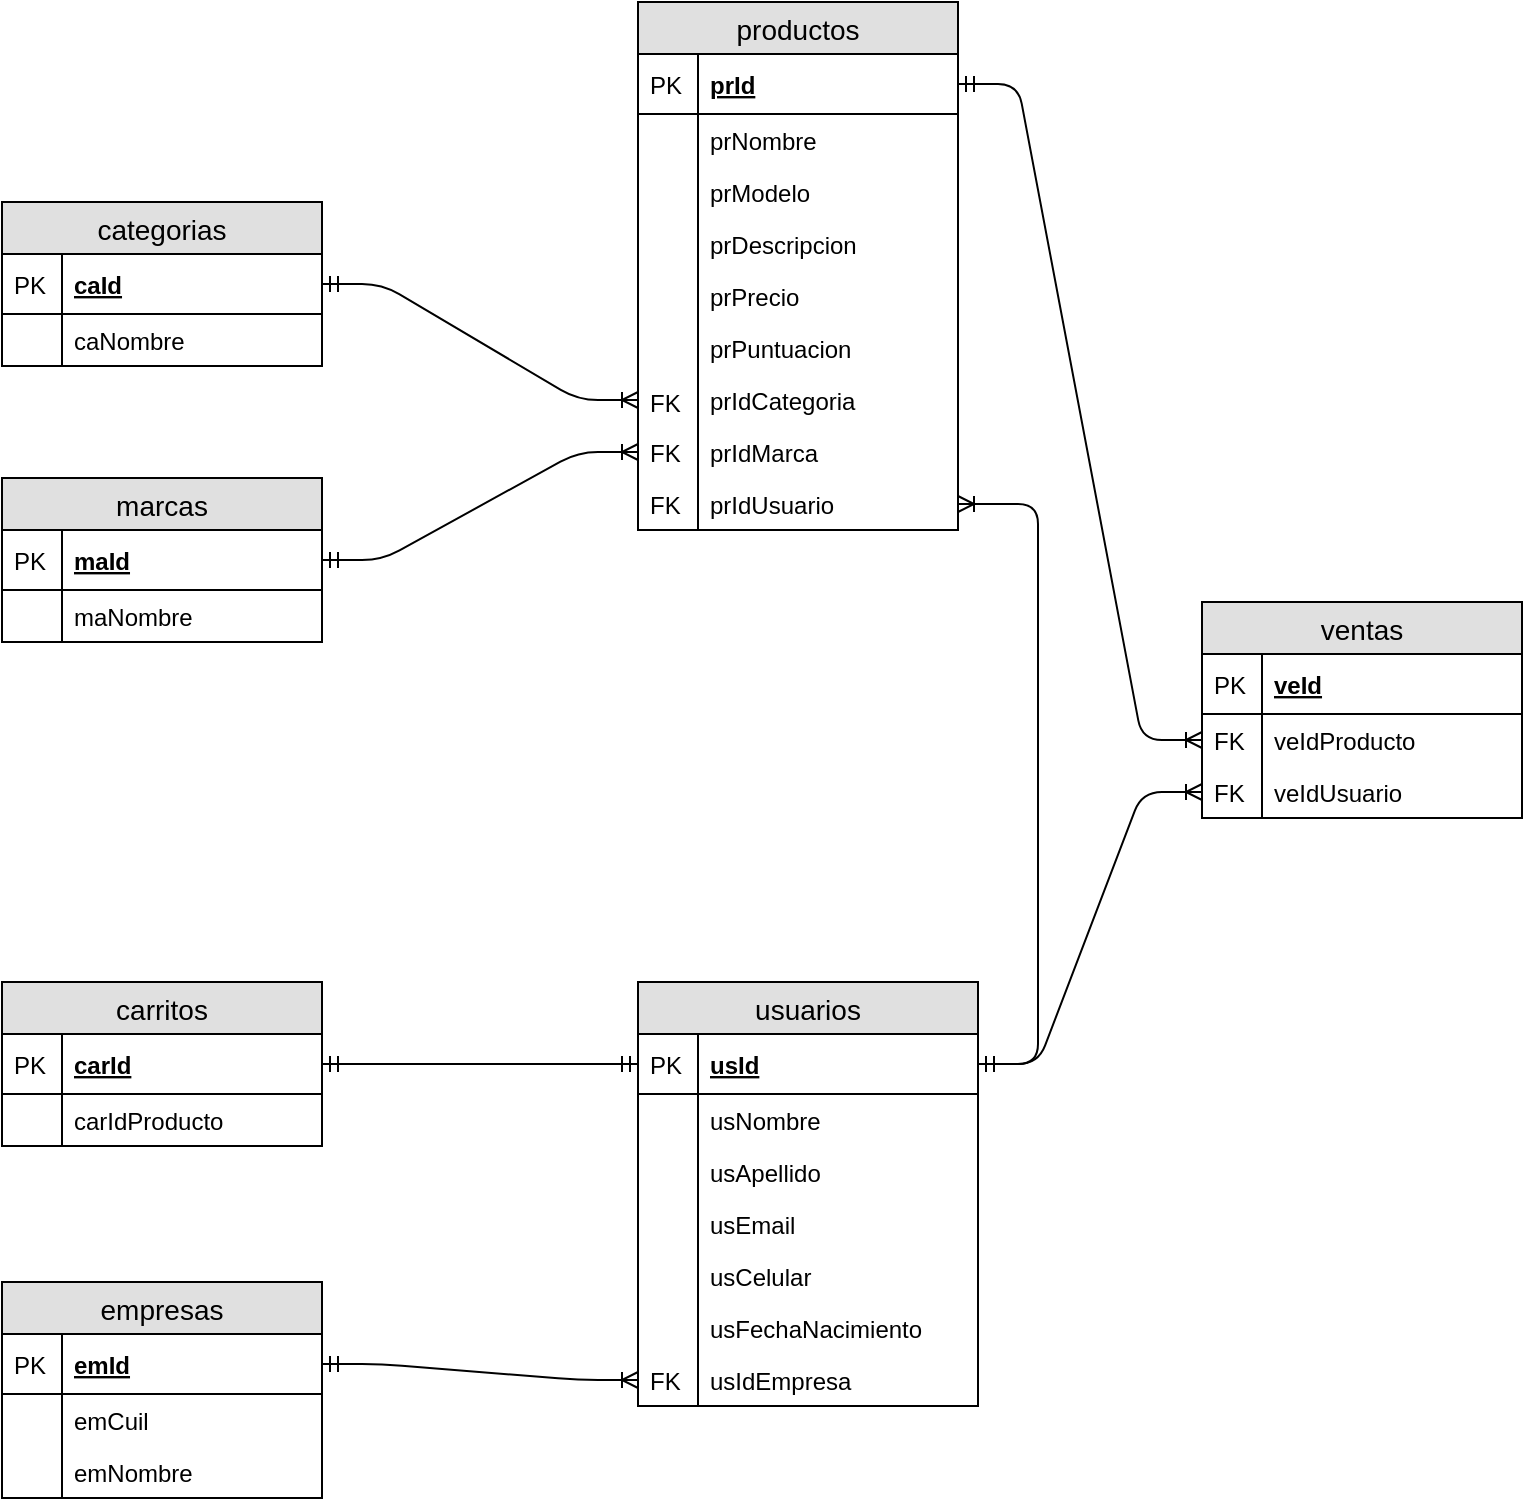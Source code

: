 <mxfile version="12.6.7" type="device"><diagram id="C5RBs43oDa-KdzZeNtuy" name="Page-1"><mxGraphModel dx="868" dy="2771" grid="1" gridSize="10" guides="1" tooltips="1" connect="1" arrows="1" fold="1" page="1" pageScale="1" pageWidth="827" pageHeight="1169" math="0" shadow="0"><root><mxCell id="WIyWlLk6GJQsqaUBKTNV-0"/><mxCell id="WIyWlLk6GJQsqaUBKTNV-1" parent="WIyWlLk6GJQsqaUBKTNV-0"/><mxCell id="QU6KXP6dnhP72UzNSpV4-4" value="productos" style="swimlane;fontStyle=0;childLayout=stackLayout;horizontal=1;startSize=26;fillColor=#e0e0e0;horizontalStack=0;resizeParent=1;resizeParentMax=0;resizeLast=0;collapsible=1;marginBottom=0;swimlaneFillColor=#ffffff;align=center;fontSize=14;" parent="WIyWlLk6GJQsqaUBKTNV-1" vertex="1"><mxGeometry x="358" y="-1920" width="160" height="264" as="geometry"/></mxCell><mxCell id="QU6KXP6dnhP72UzNSpV4-5" value="prId" style="shape=partialRectangle;top=0;left=0;right=0;bottom=1;align=left;verticalAlign=middle;fillColor=none;spacingLeft=34;spacingRight=4;overflow=hidden;rotatable=0;points=[[0,0.5],[1,0.5]];portConstraint=eastwest;dropTarget=0;fontStyle=5;fontSize=12;" parent="QU6KXP6dnhP72UzNSpV4-4" vertex="1"><mxGeometry y="26" width="160" height="30" as="geometry"/></mxCell><mxCell id="QU6KXP6dnhP72UzNSpV4-6" value="PK" style="shape=partialRectangle;top=0;left=0;bottom=0;fillColor=none;align=left;verticalAlign=middle;spacingLeft=4;spacingRight=4;overflow=hidden;rotatable=0;points=[];portConstraint=eastwest;part=1;fontSize=12;" parent="QU6KXP6dnhP72UzNSpV4-5" vertex="1" connectable="0"><mxGeometry width="30" height="30" as="geometry"/></mxCell><mxCell id="QU6KXP6dnhP72UzNSpV4-7" value="prNombre" style="shape=partialRectangle;top=0;left=0;right=0;bottom=0;align=left;verticalAlign=top;fillColor=none;spacingLeft=34;spacingRight=4;overflow=hidden;rotatable=0;points=[[0,0.5],[1,0.5]];portConstraint=eastwest;dropTarget=0;fontSize=12;" parent="QU6KXP6dnhP72UzNSpV4-4" vertex="1"><mxGeometry y="56" width="160" height="26" as="geometry"/></mxCell><mxCell id="QU6KXP6dnhP72UzNSpV4-8" value="" style="shape=partialRectangle;top=0;left=0;bottom=0;fillColor=none;align=left;verticalAlign=top;spacingLeft=4;spacingRight=4;overflow=hidden;rotatable=0;points=[];portConstraint=eastwest;part=1;fontSize=12;" parent="QU6KXP6dnhP72UzNSpV4-7" vertex="1" connectable="0"><mxGeometry width="30" height="26" as="geometry"/></mxCell><mxCell id="QU6KXP6dnhP72UzNSpV4-9" value="prModelo" style="shape=partialRectangle;top=0;left=0;right=0;bottom=0;align=left;verticalAlign=top;fillColor=none;spacingLeft=34;spacingRight=4;overflow=hidden;rotatable=0;points=[[0,0.5],[1,0.5]];portConstraint=eastwest;dropTarget=0;fontSize=12;" parent="QU6KXP6dnhP72UzNSpV4-4" vertex="1"><mxGeometry y="82" width="160" height="26" as="geometry"/></mxCell><mxCell id="QU6KXP6dnhP72UzNSpV4-10" value="" style="shape=partialRectangle;top=0;left=0;bottom=0;fillColor=none;align=left;verticalAlign=top;spacingLeft=4;spacingRight=4;overflow=hidden;rotatable=0;points=[];portConstraint=eastwest;part=1;fontSize=12;" parent="QU6KXP6dnhP72UzNSpV4-9" vertex="1" connectable="0"><mxGeometry width="30" height="26" as="geometry"/></mxCell><mxCell id="QU6KXP6dnhP72UzNSpV4-11" value="prDescripcion" style="shape=partialRectangle;top=0;left=0;right=0;bottom=0;align=left;verticalAlign=top;fillColor=none;spacingLeft=34;spacingRight=4;overflow=hidden;rotatable=0;points=[[0,0.5],[1,0.5]];portConstraint=eastwest;dropTarget=0;fontSize=12;" parent="QU6KXP6dnhP72UzNSpV4-4" vertex="1"><mxGeometry y="108" width="160" height="26" as="geometry"/></mxCell><mxCell id="QU6KXP6dnhP72UzNSpV4-12" value="" style="shape=partialRectangle;top=0;left=0;bottom=0;fillColor=none;align=left;verticalAlign=top;spacingLeft=4;spacingRight=4;overflow=hidden;rotatable=0;points=[];portConstraint=eastwest;part=1;fontSize=12;" parent="QU6KXP6dnhP72UzNSpV4-11" vertex="1" connectable="0"><mxGeometry width="30" height="26" as="geometry"/></mxCell><mxCell id="QU6KXP6dnhP72UzNSpV4-15" value="prPrecio" style="shape=partialRectangle;top=0;left=0;right=0;bottom=0;align=left;verticalAlign=top;fillColor=none;spacingLeft=34;spacingRight=4;overflow=hidden;rotatable=0;points=[[0,0.5],[1,0.5]];portConstraint=eastwest;dropTarget=0;fontSize=12;" parent="QU6KXP6dnhP72UzNSpV4-4" vertex="1"><mxGeometry y="134" width="160" height="26" as="geometry"/></mxCell><mxCell id="QU6KXP6dnhP72UzNSpV4-16" value="" style="shape=partialRectangle;top=0;left=0;bottom=0;fillColor=none;align=left;verticalAlign=top;spacingLeft=4;spacingRight=4;overflow=hidden;rotatable=0;points=[];portConstraint=eastwest;part=1;fontSize=12;" parent="QU6KXP6dnhP72UzNSpV4-15" vertex="1" connectable="0"><mxGeometry width="30" height="26" as="geometry"/></mxCell><mxCell id="QU6KXP6dnhP72UzNSpV4-17" value="prPuntuacion" style="shape=partialRectangle;top=0;left=0;right=0;bottom=0;align=left;verticalAlign=top;fillColor=none;spacingLeft=34;spacingRight=4;overflow=hidden;rotatable=0;points=[[0,0.5],[1,0.5]];portConstraint=eastwest;dropTarget=0;fontSize=12;" parent="QU6KXP6dnhP72UzNSpV4-4" vertex="1"><mxGeometry y="160" width="160" height="26" as="geometry"/></mxCell><mxCell id="QU6KXP6dnhP72UzNSpV4-18" value="" style="shape=partialRectangle;top=0;left=0;bottom=0;fillColor=none;align=left;verticalAlign=top;spacingLeft=4;spacingRight=4;overflow=hidden;rotatable=0;points=[];portConstraint=eastwest;part=1;fontSize=12;" parent="QU6KXP6dnhP72UzNSpV4-17" vertex="1" connectable="0"><mxGeometry width="30" height="26" as="geometry"/></mxCell><mxCell id="QU6KXP6dnhP72UzNSpV4-19" value="prIdCategoria" style="shape=partialRectangle;top=0;left=0;right=0;bottom=0;align=left;verticalAlign=top;fillColor=none;spacingLeft=34;spacingRight=4;overflow=hidden;rotatable=0;points=[[0,0.5],[1,0.5]];portConstraint=eastwest;dropTarget=0;fontSize=12;" parent="QU6KXP6dnhP72UzNSpV4-4" vertex="1"><mxGeometry y="186" width="160" height="26" as="geometry"/></mxCell><mxCell id="QU6KXP6dnhP72UzNSpV4-20" value="FK" style="shape=partialRectangle;top=0;left=0;bottom=0;fillColor=none;align=left;verticalAlign=top;spacingLeft=4;spacingRight=4;overflow=hidden;rotatable=0;points=[];portConstraint=eastwest;part=1;fontSize=12;" parent="QU6KXP6dnhP72UzNSpV4-19" vertex="1" connectable="0"><mxGeometry y="1" width="30" height="26" as="geometry"/></mxCell><mxCell id="QU6KXP6dnhP72UzNSpV4-21" value="prIdMarca" style="shape=partialRectangle;top=0;left=0;right=0;bottom=0;align=left;verticalAlign=top;fillColor=none;spacingLeft=34;spacingRight=4;overflow=hidden;rotatable=0;points=[[0,0.5],[1,0.5]];portConstraint=eastwest;dropTarget=0;fontSize=12;" parent="QU6KXP6dnhP72UzNSpV4-4" vertex="1"><mxGeometry y="212" width="160" height="26" as="geometry"/></mxCell><mxCell id="QU6KXP6dnhP72UzNSpV4-22" value="FK" style="shape=partialRectangle;top=0;left=0;bottom=0;fillColor=none;align=left;verticalAlign=top;spacingLeft=4;spacingRight=4;overflow=hidden;rotatable=0;points=[];portConstraint=eastwest;part=1;fontSize=12;" parent="QU6KXP6dnhP72UzNSpV4-21" vertex="1" connectable="0"><mxGeometry width="30" height="26" as="geometry"/></mxCell><mxCell id="xQthVyVcaCWMMtrR1IkQ-0" value="prIdUsuario" style="shape=partialRectangle;top=0;left=0;right=0;bottom=0;align=left;verticalAlign=top;fillColor=none;spacingLeft=34;spacingRight=4;overflow=hidden;rotatable=0;points=[[0,0.5],[1,0.5]];portConstraint=eastwest;dropTarget=0;fontSize=12;" vertex="1" parent="QU6KXP6dnhP72UzNSpV4-4"><mxGeometry y="238" width="160" height="26" as="geometry"/></mxCell><mxCell id="xQthVyVcaCWMMtrR1IkQ-1" value="FK" style="shape=partialRectangle;top=0;left=0;bottom=0;fillColor=none;align=left;verticalAlign=top;spacingLeft=4;spacingRight=4;overflow=hidden;rotatable=0;points=[];portConstraint=eastwest;part=1;fontSize=12;" vertex="1" connectable="0" parent="xQthVyVcaCWMMtrR1IkQ-0"><mxGeometry width="30" height="26" as="geometry"/></mxCell><mxCell id="QU6KXP6dnhP72UzNSpV4-23" value="categorias" style="swimlane;fontStyle=0;childLayout=stackLayout;horizontal=1;startSize=26;fillColor=#e0e0e0;horizontalStack=0;resizeParent=1;resizeParentMax=0;resizeLast=0;collapsible=1;marginBottom=0;swimlaneFillColor=#ffffff;align=center;fontSize=14;" parent="WIyWlLk6GJQsqaUBKTNV-1" vertex="1"><mxGeometry x="40" y="-1820" width="160" height="82" as="geometry"/></mxCell><mxCell id="QU6KXP6dnhP72UzNSpV4-24" value="caId" style="shape=partialRectangle;top=0;left=0;right=0;bottom=1;align=left;verticalAlign=middle;fillColor=none;spacingLeft=34;spacingRight=4;overflow=hidden;rotatable=0;points=[[0,0.5],[1,0.5]];portConstraint=eastwest;dropTarget=0;fontStyle=5;fontSize=12;" parent="QU6KXP6dnhP72UzNSpV4-23" vertex="1"><mxGeometry y="26" width="160" height="30" as="geometry"/></mxCell><mxCell id="QU6KXP6dnhP72UzNSpV4-25" value="PK" style="shape=partialRectangle;top=0;left=0;bottom=0;fillColor=none;align=left;verticalAlign=middle;spacingLeft=4;spacingRight=4;overflow=hidden;rotatable=0;points=[];portConstraint=eastwest;part=1;fontSize=12;" parent="QU6KXP6dnhP72UzNSpV4-24" vertex="1" connectable="0"><mxGeometry width="30" height="30" as="geometry"/></mxCell><mxCell id="QU6KXP6dnhP72UzNSpV4-26" value="caNombre" style="shape=partialRectangle;top=0;left=0;right=0;bottom=0;align=left;verticalAlign=top;fillColor=none;spacingLeft=34;spacingRight=4;overflow=hidden;rotatable=0;points=[[0,0.5],[1,0.5]];portConstraint=eastwest;dropTarget=0;fontSize=12;" parent="QU6KXP6dnhP72UzNSpV4-23" vertex="1"><mxGeometry y="56" width="160" height="26" as="geometry"/></mxCell><mxCell id="QU6KXP6dnhP72UzNSpV4-27" value="" style="shape=partialRectangle;top=0;left=0;bottom=0;fillColor=none;align=left;verticalAlign=top;spacingLeft=4;spacingRight=4;overflow=hidden;rotatable=0;points=[];portConstraint=eastwest;part=1;fontSize=12;" parent="QU6KXP6dnhP72UzNSpV4-26" vertex="1" connectable="0"><mxGeometry width="30" height="26" as="geometry"/></mxCell><mxCell id="QU6KXP6dnhP72UzNSpV4-34" value="marcas" style="swimlane;fontStyle=0;childLayout=stackLayout;horizontal=1;startSize=26;fillColor=#e0e0e0;horizontalStack=0;resizeParent=1;resizeParentMax=0;resizeLast=0;collapsible=1;marginBottom=0;swimlaneFillColor=#ffffff;align=center;fontSize=14;" parent="WIyWlLk6GJQsqaUBKTNV-1" vertex="1"><mxGeometry x="40" y="-1682" width="160" height="82" as="geometry"/></mxCell><mxCell id="QU6KXP6dnhP72UzNSpV4-35" value="maId" style="shape=partialRectangle;top=0;left=0;right=0;bottom=1;align=left;verticalAlign=middle;fillColor=none;spacingLeft=34;spacingRight=4;overflow=hidden;rotatable=0;points=[[0,0.5],[1,0.5]];portConstraint=eastwest;dropTarget=0;fontStyle=5;fontSize=12;" parent="QU6KXP6dnhP72UzNSpV4-34" vertex="1"><mxGeometry y="26" width="160" height="30" as="geometry"/></mxCell><mxCell id="QU6KXP6dnhP72UzNSpV4-36" value="PK" style="shape=partialRectangle;top=0;left=0;bottom=0;fillColor=none;align=left;verticalAlign=middle;spacingLeft=4;spacingRight=4;overflow=hidden;rotatable=0;points=[];portConstraint=eastwest;part=1;fontSize=12;" parent="QU6KXP6dnhP72UzNSpV4-35" vertex="1" connectable="0"><mxGeometry width="30" height="30" as="geometry"/></mxCell><mxCell id="QU6KXP6dnhP72UzNSpV4-37" value="maNombre" style="shape=partialRectangle;top=0;left=0;right=0;bottom=0;align=left;verticalAlign=top;fillColor=none;spacingLeft=34;spacingRight=4;overflow=hidden;rotatable=0;points=[[0,0.5],[1,0.5]];portConstraint=eastwest;dropTarget=0;fontSize=12;" parent="QU6KXP6dnhP72UzNSpV4-34" vertex="1"><mxGeometry y="56" width="160" height="26" as="geometry"/></mxCell><mxCell id="QU6KXP6dnhP72UzNSpV4-38" value="" style="shape=partialRectangle;top=0;left=0;bottom=0;fillColor=none;align=left;verticalAlign=top;spacingLeft=4;spacingRight=4;overflow=hidden;rotatable=0;points=[];portConstraint=eastwest;part=1;fontSize=12;" parent="QU6KXP6dnhP72UzNSpV4-37" vertex="1" connectable="0"><mxGeometry width="30" height="26" as="geometry"/></mxCell><mxCell id="QU6KXP6dnhP72UzNSpV4-45" value="usuarios" style="swimlane;fontStyle=0;childLayout=stackLayout;horizontal=1;startSize=26;fillColor=#e0e0e0;horizontalStack=0;resizeParent=1;resizeParentMax=0;resizeLast=0;collapsible=1;marginBottom=0;swimlaneFillColor=#ffffff;align=center;fontSize=14;" parent="WIyWlLk6GJQsqaUBKTNV-1" vertex="1"><mxGeometry x="358" y="-1430" width="170" height="212" as="geometry"/></mxCell><mxCell id="QU6KXP6dnhP72UzNSpV4-46" value="usId" style="shape=partialRectangle;top=0;left=0;right=0;bottom=1;align=left;verticalAlign=middle;fillColor=none;spacingLeft=34;spacingRight=4;overflow=hidden;rotatable=0;points=[[0,0.5],[1,0.5]];portConstraint=eastwest;dropTarget=0;fontStyle=5;fontSize=12;" parent="QU6KXP6dnhP72UzNSpV4-45" vertex="1"><mxGeometry y="26" width="170" height="30" as="geometry"/></mxCell><mxCell id="QU6KXP6dnhP72UzNSpV4-47" value="PK" style="shape=partialRectangle;top=0;left=0;bottom=0;fillColor=none;align=left;verticalAlign=middle;spacingLeft=4;spacingRight=4;overflow=hidden;rotatable=0;points=[];portConstraint=eastwest;part=1;fontSize=12;" parent="QU6KXP6dnhP72UzNSpV4-46" vertex="1" connectable="0"><mxGeometry width="30" height="30" as="geometry"/></mxCell><mxCell id="QU6KXP6dnhP72UzNSpV4-48" value="usNombre" style="shape=partialRectangle;top=0;left=0;right=0;bottom=0;align=left;verticalAlign=top;fillColor=none;spacingLeft=34;spacingRight=4;overflow=hidden;rotatable=0;points=[[0,0.5],[1,0.5]];portConstraint=eastwest;dropTarget=0;fontSize=12;" parent="QU6KXP6dnhP72UzNSpV4-45" vertex="1"><mxGeometry y="56" width="170" height="26" as="geometry"/></mxCell><mxCell id="QU6KXP6dnhP72UzNSpV4-49" value="" style="shape=partialRectangle;top=0;left=0;bottom=0;fillColor=none;align=left;verticalAlign=top;spacingLeft=4;spacingRight=4;overflow=hidden;rotatable=0;points=[];portConstraint=eastwest;part=1;fontSize=12;" parent="QU6KXP6dnhP72UzNSpV4-48" vertex="1" connectable="0"><mxGeometry width="30" height="26" as="geometry"/></mxCell><mxCell id="QU6KXP6dnhP72UzNSpV4-50" value="usApellido" style="shape=partialRectangle;top=0;left=0;right=0;bottom=0;align=left;verticalAlign=top;fillColor=none;spacingLeft=34;spacingRight=4;overflow=hidden;rotatable=0;points=[[0,0.5],[1,0.5]];portConstraint=eastwest;dropTarget=0;fontSize=12;" parent="QU6KXP6dnhP72UzNSpV4-45" vertex="1"><mxGeometry y="82" width="170" height="26" as="geometry"/></mxCell><mxCell id="QU6KXP6dnhP72UzNSpV4-51" value="" style="shape=partialRectangle;top=0;left=0;bottom=0;fillColor=none;align=left;verticalAlign=top;spacingLeft=4;spacingRight=4;overflow=hidden;rotatable=0;points=[];portConstraint=eastwest;part=1;fontSize=12;" parent="QU6KXP6dnhP72UzNSpV4-50" vertex="1" connectable="0"><mxGeometry width="30" height="26" as="geometry"/></mxCell><mxCell id="QU6KXP6dnhP72UzNSpV4-52" value="usEmail" style="shape=partialRectangle;top=0;left=0;right=0;bottom=0;align=left;verticalAlign=top;fillColor=none;spacingLeft=34;spacingRight=4;overflow=hidden;rotatable=0;points=[[0,0.5],[1,0.5]];portConstraint=eastwest;dropTarget=0;fontSize=12;" parent="QU6KXP6dnhP72UzNSpV4-45" vertex="1"><mxGeometry y="108" width="170" height="26" as="geometry"/></mxCell><mxCell id="QU6KXP6dnhP72UzNSpV4-53" value="" style="shape=partialRectangle;top=0;left=0;bottom=0;fillColor=none;align=left;verticalAlign=top;spacingLeft=4;spacingRight=4;overflow=hidden;rotatable=0;points=[];portConstraint=eastwest;part=1;fontSize=12;" parent="QU6KXP6dnhP72UzNSpV4-52" vertex="1" connectable="0"><mxGeometry width="30" height="26" as="geometry"/></mxCell><mxCell id="QU6KXP6dnhP72UzNSpV4-114" value="usCelular" style="shape=partialRectangle;top=0;left=0;right=0;bottom=0;align=left;verticalAlign=top;fillColor=none;spacingLeft=34;spacingRight=4;overflow=hidden;rotatable=0;points=[[0,0.5],[1,0.5]];portConstraint=eastwest;dropTarget=0;fontSize=12;" parent="QU6KXP6dnhP72UzNSpV4-45" vertex="1"><mxGeometry y="134" width="170" height="26" as="geometry"/></mxCell><mxCell id="QU6KXP6dnhP72UzNSpV4-115" value="" style="shape=partialRectangle;top=0;left=0;bottom=0;fillColor=none;align=left;verticalAlign=top;spacingLeft=4;spacingRight=4;overflow=hidden;rotatable=0;points=[];portConstraint=eastwest;part=1;fontSize=12;" parent="QU6KXP6dnhP72UzNSpV4-114" vertex="1" connectable="0"><mxGeometry width="30" height="26" as="geometry"/></mxCell><mxCell id="QU6KXP6dnhP72UzNSpV4-116" value="usFechaNacimiento" style="shape=partialRectangle;top=0;left=0;right=0;bottom=0;align=left;verticalAlign=top;fillColor=none;spacingLeft=34;spacingRight=4;overflow=hidden;rotatable=0;points=[[0,0.5],[1,0.5]];portConstraint=eastwest;dropTarget=0;fontSize=12;" parent="QU6KXP6dnhP72UzNSpV4-45" vertex="1"><mxGeometry y="160" width="170" height="26" as="geometry"/></mxCell><mxCell id="QU6KXP6dnhP72UzNSpV4-117" value="" style="shape=partialRectangle;top=0;left=0;bottom=0;fillColor=none;align=left;verticalAlign=top;spacingLeft=4;spacingRight=4;overflow=hidden;rotatable=0;points=[];portConstraint=eastwest;part=1;fontSize=12;" parent="QU6KXP6dnhP72UzNSpV4-116" vertex="1" connectable="0"><mxGeometry width="30" height="26" as="geometry"/></mxCell><mxCell id="QU6KXP6dnhP72UzNSpV4-121" value="usIdEmpresa" style="shape=partialRectangle;top=0;left=0;right=0;bottom=0;align=left;verticalAlign=top;fillColor=none;spacingLeft=34;spacingRight=4;overflow=hidden;rotatable=0;points=[[0,0.5],[1,0.5]];portConstraint=eastwest;dropTarget=0;fontSize=12;" parent="QU6KXP6dnhP72UzNSpV4-45" vertex="1"><mxGeometry y="186" width="170" height="26" as="geometry"/></mxCell><mxCell id="QU6KXP6dnhP72UzNSpV4-122" value="FK" style="shape=partialRectangle;top=0;left=0;bottom=0;fillColor=none;align=left;verticalAlign=top;spacingLeft=4;spacingRight=4;overflow=hidden;rotatable=0;points=[];portConstraint=eastwest;part=1;fontSize=12;" parent="QU6KXP6dnhP72UzNSpV4-121" vertex="1" connectable="0"><mxGeometry width="30" height="26" as="geometry"/></mxCell><mxCell id="QU6KXP6dnhP72UzNSpV4-56" value="empresas" style="swimlane;fontStyle=0;childLayout=stackLayout;horizontal=1;startSize=26;fillColor=#e0e0e0;horizontalStack=0;resizeParent=1;resizeParentMax=0;resizeLast=0;collapsible=1;marginBottom=0;swimlaneFillColor=#ffffff;align=center;fontSize=14;" parent="WIyWlLk6GJQsqaUBKTNV-1" vertex="1"><mxGeometry x="40" y="-1280" width="160" height="108" as="geometry"/></mxCell><mxCell id="QU6KXP6dnhP72UzNSpV4-57" value="emId" style="shape=partialRectangle;top=0;left=0;right=0;bottom=1;align=left;verticalAlign=middle;fillColor=none;spacingLeft=34;spacingRight=4;overflow=hidden;rotatable=0;points=[[0,0.5],[1,0.5]];portConstraint=eastwest;dropTarget=0;fontStyle=5;fontSize=12;" parent="QU6KXP6dnhP72UzNSpV4-56" vertex="1"><mxGeometry y="26" width="160" height="30" as="geometry"/></mxCell><mxCell id="QU6KXP6dnhP72UzNSpV4-58" value="PK" style="shape=partialRectangle;top=0;left=0;bottom=0;fillColor=none;align=left;verticalAlign=middle;spacingLeft=4;spacingRight=4;overflow=hidden;rotatable=0;points=[];portConstraint=eastwest;part=1;fontSize=12;" parent="QU6KXP6dnhP72UzNSpV4-57" vertex="1" connectable="0"><mxGeometry width="30" height="30" as="geometry"/></mxCell><mxCell id="QU6KXP6dnhP72UzNSpV4-59" value="emCuil" style="shape=partialRectangle;top=0;left=0;right=0;bottom=0;align=left;verticalAlign=top;fillColor=none;spacingLeft=34;spacingRight=4;overflow=hidden;rotatable=0;points=[[0,0.5],[1,0.5]];portConstraint=eastwest;dropTarget=0;fontSize=12;" parent="QU6KXP6dnhP72UzNSpV4-56" vertex="1"><mxGeometry y="56" width="160" height="26" as="geometry"/></mxCell><mxCell id="QU6KXP6dnhP72UzNSpV4-60" value="" style="shape=partialRectangle;top=0;left=0;bottom=0;fillColor=none;align=left;verticalAlign=top;spacingLeft=4;spacingRight=4;overflow=hidden;rotatable=0;points=[];portConstraint=eastwest;part=1;fontSize=12;" parent="QU6KXP6dnhP72UzNSpV4-59" vertex="1" connectable="0"><mxGeometry width="30" height="26" as="geometry"/></mxCell><mxCell id="QU6KXP6dnhP72UzNSpV4-61" value="emNombre" style="shape=partialRectangle;top=0;left=0;right=0;bottom=0;align=left;verticalAlign=top;fillColor=none;spacingLeft=34;spacingRight=4;overflow=hidden;rotatable=0;points=[[0,0.5],[1,0.5]];portConstraint=eastwest;dropTarget=0;fontSize=12;" parent="QU6KXP6dnhP72UzNSpV4-56" vertex="1"><mxGeometry y="82" width="160" height="26" as="geometry"/></mxCell><mxCell id="QU6KXP6dnhP72UzNSpV4-62" value="" style="shape=partialRectangle;top=0;left=0;bottom=0;fillColor=none;align=left;verticalAlign=top;spacingLeft=4;spacingRight=4;overflow=hidden;rotatable=0;points=[];portConstraint=eastwest;part=1;fontSize=12;" parent="QU6KXP6dnhP72UzNSpV4-61" vertex="1" connectable="0"><mxGeometry width="30" height="26" as="geometry"/></mxCell><mxCell id="QU6KXP6dnhP72UzNSpV4-67" value="carritos" style="swimlane;fontStyle=0;childLayout=stackLayout;horizontal=1;startSize=26;fillColor=#e0e0e0;horizontalStack=0;resizeParent=1;resizeParentMax=0;resizeLast=0;collapsible=1;marginBottom=0;swimlaneFillColor=#ffffff;align=center;fontSize=14;" parent="WIyWlLk6GJQsqaUBKTNV-1" vertex="1"><mxGeometry x="40" y="-1430" width="160" height="82" as="geometry"/></mxCell><mxCell id="QU6KXP6dnhP72UzNSpV4-68" value="carId" style="shape=partialRectangle;top=0;left=0;right=0;bottom=1;align=left;verticalAlign=middle;fillColor=none;spacingLeft=34;spacingRight=4;overflow=hidden;rotatable=0;points=[[0,0.5],[1,0.5]];portConstraint=eastwest;dropTarget=0;fontStyle=5;fontSize=12;" parent="QU6KXP6dnhP72UzNSpV4-67" vertex="1"><mxGeometry y="26" width="160" height="30" as="geometry"/></mxCell><mxCell id="QU6KXP6dnhP72UzNSpV4-69" value="PK" style="shape=partialRectangle;top=0;left=0;bottom=0;fillColor=none;align=left;verticalAlign=middle;spacingLeft=4;spacingRight=4;overflow=hidden;rotatable=0;points=[];portConstraint=eastwest;part=1;fontSize=12;" parent="QU6KXP6dnhP72UzNSpV4-68" vertex="1" connectable="0"><mxGeometry width="30" height="30" as="geometry"/></mxCell><mxCell id="QU6KXP6dnhP72UzNSpV4-70" value="carIdProducto" style="shape=partialRectangle;top=0;left=0;right=0;bottom=0;align=left;verticalAlign=top;fillColor=none;spacingLeft=34;spacingRight=4;overflow=hidden;rotatable=0;points=[[0,0.5],[1,0.5]];portConstraint=eastwest;dropTarget=0;fontSize=12;" parent="QU6KXP6dnhP72UzNSpV4-67" vertex="1"><mxGeometry y="56" width="160" height="26" as="geometry"/></mxCell><mxCell id="QU6KXP6dnhP72UzNSpV4-71" value="" style="shape=partialRectangle;top=0;left=0;bottom=0;fillColor=none;align=left;verticalAlign=top;spacingLeft=4;spacingRight=4;overflow=hidden;rotatable=0;points=[];portConstraint=eastwest;part=1;fontSize=12;" parent="QU6KXP6dnhP72UzNSpV4-70" vertex="1" connectable="0"><mxGeometry width="30" height="26" as="geometry"/></mxCell><mxCell id="QU6KXP6dnhP72UzNSpV4-89" value="ventas" style="swimlane;fontStyle=0;childLayout=stackLayout;horizontal=1;startSize=26;fillColor=#e0e0e0;horizontalStack=0;resizeParent=1;resizeParentMax=0;resizeLast=0;collapsible=1;marginBottom=0;swimlaneFillColor=#ffffff;align=center;fontSize=14;" parent="WIyWlLk6GJQsqaUBKTNV-1" vertex="1"><mxGeometry x="640" y="-1620" width="160" height="108" as="geometry"/></mxCell><mxCell id="QU6KXP6dnhP72UzNSpV4-90" value="veId" style="shape=partialRectangle;top=0;left=0;right=0;bottom=1;align=left;verticalAlign=middle;fillColor=none;spacingLeft=34;spacingRight=4;overflow=hidden;rotatable=0;points=[[0,0.5],[1,0.5]];portConstraint=eastwest;dropTarget=0;fontStyle=5;fontSize=12;" parent="QU6KXP6dnhP72UzNSpV4-89" vertex="1"><mxGeometry y="26" width="160" height="30" as="geometry"/></mxCell><mxCell id="QU6KXP6dnhP72UzNSpV4-91" value="PK" style="shape=partialRectangle;top=0;left=0;bottom=0;fillColor=none;align=left;verticalAlign=middle;spacingLeft=4;spacingRight=4;overflow=hidden;rotatable=0;points=[];portConstraint=eastwest;part=1;fontSize=12;" parent="QU6KXP6dnhP72UzNSpV4-90" vertex="1" connectable="0"><mxGeometry width="30" height="30" as="geometry"/></mxCell><mxCell id="QU6KXP6dnhP72UzNSpV4-92" value="veIdProducto" style="shape=partialRectangle;top=0;left=0;right=0;bottom=0;align=left;verticalAlign=top;fillColor=none;spacingLeft=34;spacingRight=4;overflow=hidden;rotatable=0;points=[[0,0.5],[1,0.5]];portConstraint=eastwest;dropTarget=0;fontSize=12;" parent="QU6KXP6dnhP72UzNSpV4-89" vertex="1"><mxGeometry y="56" width="160" height="26" as="geometry"/></mxCell><mxCell id="QU6KXP6dnhP72UzNSpV4-93" value="FK" style="shape=partialRectangle;top=0;left=0;bottom=0;fillColor=none;align=left;verticalAlign=top;spacingLeft=4;spacingRight=4;overflow=hidden;rotatable=0;points=[];portConstraint=eastwest;part=1;fontSize=12;" parent="QU6KXP6dnhP72UzNSpV4-92" vertex="1" connectable="0"><mxGeometry width="30" height="26" as="geometry"/></mxCell><mxCell id="QU6KXP6dnhP72UzNSpV4-94" value="veIdUsuario" style="shape=partialRectangle;top=0;left=0;right=0;bottom=0;align=left;verticalAlign=top;fillColor=none;spacingLeft=34;spacingRight=4;overflow=hidden;rotatable=0;points=[[0,0.5],[1,0.5]];portConstraint=eastwest;dropTarget=0;fontSize=12;" parent="QU6KXP6dnhP72UzNSpV4-89" vertex="1"><mxGeometry y="82" width="160" height="26" as="geometry"/></mxCell><mxCell id="QU6KXP6dnhP72UzNSpV4-95" value="FK" style="shape=partialRectangle;top=0;left=0;bottom=0;fillColor=none;align=left;verticalAlign=top;spacingLeft=4;spacingRight=4;overflow=hidden;rotatable=0;points=[];portConstraint=eastwest;part=1;fontSize=12;" parent="QU6KXP6dnhP72UzNSpV4-94" vertex="1" connectable="0"><mxGeometry width="30" height="26" as="geometry"/></mxCell><mxCell id="QU6KXP6dnhP72UzNSpV4-111" value="" style="edgeStyle=entityRelationEdgeStyle;fontSize=12;html=1;endArrow=ERoneToMany;startArrow=ERmandOne;entryX=0;entryY=0.5;entryDx=0;entryDy=0;" parent="WIyWlLk6GJQsqaUBKTNV-1" source="QU6KXP6dnhP72UzNSpV4-24" target="QU6KXP6dnhP72UzNSpV4-19" edge="1"><mxGeometry width="100" height="100" relative="1" as="geometry"><mxPoint x="228" y="-1700" as="sourcePoint"/><mxPoint x="338" y="-1760" as="targetPoint"/></mxGeometry></mxCell><mxCell id="QU6KXP6dnhP72UzNSpV4-113" value="" style="edgeStyle=entityRelationEdgeStyle;fontSize=12;html=1;endArrow=ERoneToMany;startArrow=ERmandOne;" parent="WIyWlLk6GJQsqaUBKTNV-1" source="QU6KXP6dnhP72UzNSpV4-34" target="QU6KXP6dnhP72UzNSpV4-21" edge="1"><mxGeometry width="100" height="100" relative="1" as="geometry"><mxPoint x="558" y="-1600" as="sourcePoint"/><mxPoint x="658" y="-1700" as="targetPoint"/></mxGeometry></mxCell><mxCell id="QU6KXP6dnhP72UzNSpV4-120" value="" style="edgeStyle=entityRelationEdgeStyle;fontSize=12;html=1;endArrow=ERoneToMany;startArrow=ERmandOne;entryX=0;entryY=0.5;entryDx=0;entryDy=0;exitX=1;exitY=0.5;exitDx=0;exitDy=0;" parent="WIyWlLk6GJQsqaUBKTNV-1" source="QU6KXP6dnhP72UzNSpV4-57" target="QU6KXP6dnhP72UzNSpV4-121" edge="1"><mxGeometry width="100" height="100" relative="1" as="geometry"><mxPoint x="78" y="-850" as="sourcePoint"/><mxPoint x="178" y="-950" as="targetPoint"/></mxGeometry></mxCell><mxCell id="QU6KXP6dnhP72UzNSpV4-139" value="" style="edgeStyle=entityRelationEdgeStyle;fontSize=12;html=1;endArrow=ERoneToMany;startArrow=ERmandOne;entryX=0;entryY=0.5;entryDx=0;entryDy=0;" parent="WIyWlLk6GJQsqaUBKTNV-1" source="QU6KXP6dnhP72UzNSpV4-5" target="QU6KXP6dnhP72UzNSpV4-92" edge="1"><mxGeometry width="100" height="100" relative="1" as="geometry"><mxPoint x="528" y="-1633" as="sourcePoint"/><mxPoint x="538" y="-1401" as="targetPoint"/></mxGeometry></mxCell><mxCell id="QU6KXP6dnhP72UzNSpV4-140" value="" style="edgeStyle=entityRelationEdgeStyle;fontSize=12;html=1;endArrow=ERoneToMany;startArrow=ERmandOne;entryX=0;entryY=0.5;entryDx=0;entryDy=0;" parent="WIyWlLk6GJQsqaUBKTNV-1" source="QU6KXP6dnhP72UzNSpV4-46" target="QU6KXP6dnhP72UzNSpV4-94" edge="1"><mxGeometry width="100" height="100" relative="1" as="geometry"><mxPoint x="578" y="-1250" as="sourcePoint"/><mxPoint x="608" y="-1353" as="targetPoint"/></mxGeometry></mxCell><mxCell id="QU6KXP6dnhP72UzNSpV4-143" value="" style="edgeStyle=entityRelationEdgeStyle;fontSize=12;html=1;endArrow=ERmandOne;startArrow=ERmandOne;" parent="WIyWlLk6GJQsqaUBKTNV-1" source="QU6KXP6dnhP72UzNSpV4-46" target="QU6KXP6dnhP72UzNSpV4-68" edge="1"><mxGeometry width="100" height="100" relative="1" as="geometry"><mxPoint x="168" y="-830" as="sourcePoint"/><mxPoint x="268" y="-930" as="targetPoint"/></mxGeometry></mxCell><mxCell id="xQthVyVcaCWMMtrR1IkQ-2" value="" style="edgeStyle=entityRelationEdgeStyle;fontSize=12;html=1;endArrow=ERoneToMany;startArrow=ERmandOne;" edge="1" parent="WIyWlLk6GJQsqaUBKTNV-1" source="QU6KXP6dnhP72UzNSpV4-46" target="xQthVyVcaCWMMtrR1IkQ-0"><mxGeometry width="100" height="100" relative="1" as="geometry"><mxPoint x="320" y="-1490" as="sourcePoint"/><mxPoint x="420" y="-1590" as="targetPoint"/></mxGeometry></mxCell></root></mxGraphModel></diagram></mxfile>